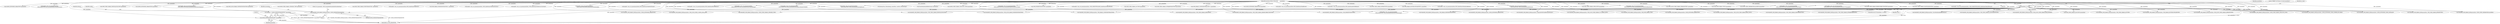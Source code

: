 digraph "0_Android_560ccdb509a7b86186fac0fce1b25bd9a3e6a6e8_7@pointer" {
"1002258" [label="(Call,*pParam = (QOMX_INDEXEXTRADATATYPE *)paramData)"];
"1002260" [label="(Call,(QOMX_INDEXEXTRADATATYPE *)paramData)"];
"1002252" [label="(Call,VALIDATE_OMX_PARAM_DATA(paramData, QOMX_INDEXEXTRADATATYPE))"];
"1000131" [label="(Call,paramData == NULL)"];
"1000112" [label="(MethodParameterIn,OMX_IN OMX_PTR        paramData)"];
"1002727" [label="(Call,(QOMX_VIDEO_HIERARCHICALLAYERS*)paramData)"];
"1002260" [label="(Call,(QOMX_INDEXEXTRADATATYPE *)paramData)"];
"1002721" [label="(Call,VALIDATE_OMX_PARAM_DATA(paramData, QOMX_VIDEO_HIERARCHICALLAYERS))"];
"1002254" [label="(Identifier,QOMX_INDEXEXTRADATATYPE)"];
"1000130" [label="(ControlStructure,if (paramData == NULL))"];
"1002084" [label="(Call,VALIDATE_OMX_PARAM_DATA(paramData, OMX_VIDEO_PARAM_INTRAREFRESHTYPE))"];
"1002792" [label="(Call,VALIDATE_OMX_PARAM_DATA(paramData, OMX_QCOM_VIDEO_PARAM_PERF_LEVEL))"];
"1000112" [label="(MethodParameterIn,OMX_IN OMX_PTR        paramData)"];
"1002549" [label="(Call,(QOMX_EXTNINDEX_PARAMTYPE*)paramData)"];
"1002252" [label="(Call,VALIDATE_OMX_PARAM_DATA(paramData, QOMX_INDEXEXTRADATATYPE))"];
"1002741" [label="(Call,handle->venc_set_param(paramData,\n (OMX_INDEXTYPE)OMX_QcomIndexHierarchicalStructure))"];
"1002054" [label="(Call,VALIDATE_OMX_PARAM_DATA(paramData, OMX_VIDEO_PARAM_ERRORCORRECTIONTYPE))"];
"1001246" [label="(Call,(OMX_VIDEO_PARAM_PROFILELEVELTYPE*)paramData)"];
"1002643" [label="(Call,(QOMX_EXTNINDEX_PARAMTYPE*)paramData)"];
"1002706" [label="(Call,handle->venc_set_param(paramData,\n                             (OMX_INDEXTYPE)OMX_QcomIndexParamH264AUDelimiter))"];
"1002483" [label="(Call,VALIDATE_OMX_PARAM_DATA(paramData, QOMX_VIDEO_PARAM_LTRMODE_TYPE))"];
"1001979" [label="(Call,(OMX_QCOM_PARAM_PORTDEFINITIONTYPE*)paramData)"];
"1000132" [label="(Identifier,paramData)"];
"1000886" [label="(Call,(OMX_VIDEO_PARAM_H263TYPE*)paramData)"];
"1002489" [label="(Call,(QOMX_VIDEO_PARAM_LTRMODE_TYPE*)paramData)"];
"1002543" [label="(Call,VALIDATE_OMX_PARAM_DATA(paramData, QOMX_EXTNINDEX_PARAMTYPE))"];
"1000558" [label="(Call,(OMX_VIDEO_PARAM_PORTFORMATTYPE *)paramData)"];
"1000893" [label="(Call,handle->venc_set_param(paramData,OMX_IndexParamVideoH263))"];
"1000552" [label="(Call,VALIDATE_OMX_PARAM_DATA(paramData, OMX_VIDEO_PARAM_PORTFORMATTYPE))"];
"1000177" [label="(Call,(OMX_PARAM_PORTDEFINITIONTYPE *) paramData)"];
"1001882" [label="(Call,handle->venc_set_param(paramData, OMX_IndexParamVideoQuantization))"];
"1002067" [label="(Call,handle->venc_set_param(paramData, OMX_IndexParamVideoErrorCorrection))"];
"1002258" [label="(Call,*pParam = (QOMX_INDEXEXTRADATATYPE *)paramData)"];
"1002851" [label="(Call,handle->venc_set_param(paramData,\n                             (OMX_INDEXTYPE)QOMX_IndexParamVideoInitialQp))"];
"1001240" [label="(Call,VALIDATE_OMX_PARAM_DATA(paramData, OMX_VIDEO_PARAM_PROFILELEVELTYPE))"];
"1001862" [label="(Call,VALIDATE_OMX_PARAM_DATA(paramData, OMX_VIDEO_PARAM_QUANTIZATIONTYPE))"];
"1001920" [label="(Call,VALIDATE_OMX_PARAM_DATA(paramData, OMX_QCOM_VIDEO_PARAM_QPRANGETYPE))"];
"1000575" [label="(Call,handle->venc_set_param(paramData,OMX_IndexParamVideoPortFormat))"];
"1000752" [label="(Call,VALIDATE_OMX_PARAM_DATA(paramData, OMX_VIDEO_PARAM_MPEG4TYPE))"];
"1000171" [label="(Call,VALIDATE_OMX_PARAM_DATA(paramData, OMX_PARAM_PORTDEFINITIONTYPE))"];
"1000451" [label="(Call,handle->venc_set_param(paramData,OMX_IndexParamPortDefinition))"];
"1001940" [label="(Call,handle->venc_set_param(paramData,\n (OMX_INDEXTYPE)OMX_QcomIndexParamVideoQPRange))"];
"1002686" [label="(Call,handle->venc_set_param(paramData,\n                             (OMX_INDEXTYPE)OMX_QcomIndexParamSequenceHeaderWithIDR))"];
"1002810" [label="(Call,VALIDATE_OMX_PARAM_DATA(paramData, OMX_QCOM_VIDEO_PARAM_VUI_TIMING_INFO))"];
"1001820" [label="(Call,VALIDATE_OMX_PARAM_DATA(paramData, OMX_PARAM_BUFFERSUPPLIERTYPE))"];
"1002833" [label="(Call,handle->venc_set_param(paramData,\n                             (OMX_INDEXTYPE) OMX_QcomIndexParamPeakBitrate))"];
"1002259" [label="(Identifier,pParam)"];
"1002861" [label="(Call,memcpy(&m_sParamInitqp, paramData, sizeof(m_sParamInitqp)))"];
"1002120" [label="(Call,(StoreMetaDataInBuffersParams*)paramData)"];
"1000136" [label="(Literal,\"ERROR: Get Param in Invalid paramData\")"];
"1002519" [label="(Call,(QOMX_VIDEO_PARAM_LTRCOUNT_TYPE*)paramData)"];
"1000131" [label="(Call,paramData == NULL)"];
"1002637" [label="(Call,VALIDATE_OMX_PARAM_DATA(paramData, QOMX_EXTNINDEX_PARAMTYPE))"];
"1002613" [label="(Call,handle->venc_set_param(paramData,\n (OMX_INDEXTYPE)OMX_QcomIndexEnableSliceDeliveryMode))"];
"1001786" [label="(Call,(OMX_PRIORITYMGMTTYPE*) paramData)"];
"1002595" [label="(Call,VALIDATE_OMX_PARAM_DATA(paramData, QOMX_EXTNINDEX_PARAMTYPE))"];
"1001504" [label="(Call,VALIDATE_OMX_PARAM_DATA(paramData, OMX_PARAM_COMPONENTROLETYPE))"];
"1002494" [label="(Call,handle->venc_set_param(paramData, (OMX_INDEXTYPE)QOMX_IndexParamVideoLTRMode))"];
"1000142" [label="(Identifier,m_state)"];
"1000929" [label="(Call,(OMX_VIDEO_PARAM_AVCTYPE*)paramData)"];
"1002092" [label="(Call,(OMX_VIDEO_PARAM_INTRAREFRESHTYPE*)paramData)"];
"1001510" [label="(Call,(OMX_PARAM_COMPONENTROLETYPE *) paramData)"];
"1000660" [label="(Call,VALIDATE_OMX_PARAM_DATA(paramData, OMX_PORT_PARAM_TYPE))"];
"1000923" [label="(Call,VALIDATE_OMX_PARAM_DATA(paramData, OMX_VIDEO_PARAM_AVCTYPE))"];
"1002601" [label="(Call,(QOMX_EXTNINDEX_PARAMTYPE*)paramData)"];
"1000687" [label="(Call,handle->venc_set_param(paramData,OMX_IndexParamVideoBitrate))"];
"1002701" [label="(Call,VALIDATE_OMX_PARAM_DATA(paramData, OMX_QCOM_VIDEO_CONFIG_H264_AUD))"];
"1002265" [label="(Identifier,enable)"];
"1000276" [label="(Call,handle->venc_set_param(paramData,OMX_IndexParamPortDefinition))"];
"1000680" [label="(Call,(OMX_VIDEO_PARAM_BITRATETYPE*)paramData)"];
"1001828" [label="(Call,(OMX_PARAM_BUFFERSUPPLIERTYPE*) paramData)"];
"1002262" [label="(Identifier,paramData)"];
"1001973" [label="(Call,VALIDATE_OMX_PARAM_DATA(paramData, OMX_QCOM_PARAM_PORTDEFINITIONTYPE))"];
"1002097" [label="(Call,handle->venc_set_param(paramData,OMX_IndexParamVideoIntraRefresh))"];
"1001769" [label="(Call,VALIDATE_OMX_PARAM_DATA(paramData, OMX_PRIORITYMGMTTYPE))"];
"1002872" [label="(Call,handle->venc_set_param(paramData,\n (OMX_INDEXTYPE) OMX_QcomIndexParamSetMVSearchrange))"];
"1002681" [label="(Call,VALIDATE_OMX_PARAM_DATA(paramData, PrependSPSPPSToIDRFramesParams))"];
"1002797" [label="(Call,handle->venc_set_param(paramData,\n                             (OMX_INDEXTYPE) OMX_QcomIndexParamPerfLevel))"];
"1002114" [label="(Call,VALIDATE_OMX_PARAM_DATA(paramData, StoreMetaDataInBuffersParams))"];
"1002828" [label="(Call,VALIDATE_OMX_PARAM_DATA(paramData, OMX_QCOM_VIDEO_PARAM_PEAK_BITRATE))"];
"1000758" [label="(Call,(OMX_VIDEO_PARAM_MPEG4TYPE*)paramData)"];
"1002251" [label="(Block,)"];
"1002890" [label="(Call,handle->venc_set_param(paramData,\n                          (OMX_INDEXTYPE)OMX_QcomIndexParamVideoHybridHierpMode))"];
"1002256" [label="(Literal,\"set_parameter: OMX_QcomIndexParamIndexExtraDataType\")"];
"1001928" [label="(Call,(OMX_QCOM_VIDEO_PARAM_QPRANGETYPE*) paramData)"];
"1002513" [label="(Call,VALIDATE_OMX_PARAM_DATA(paramData, QOMX_VIDEO_PARAM_LTRCOUNT_TYPE))"];
"1002885" [label="(Call,VALIDATE_OMX_PARAM_DATA(paramData, QOMX_EXTNINDEX_VIDEO_HYBRID_HP_MODE))"];
"1000666" [label="(Call,(OMX_PORT_PARAM_TYPE*)(paramData))"];
"1000133" [label="(Identifier,NULL)"];
"1002846" [label="(Call,VALIDATE_OMX_PARAM_DATA(paramData, QOMX_EXTNINDEX_VIDEO_INITIALQP))"];
"1002253" [label="(Identifier,paramData)"];
"1000674" [label="(Call,VALIDATE_OMX_PARAM_DATA(paramData, OMX_VIDEO_PARAM_BITRATETYPE))"];
"1002657" [label="(Call,handle->venc_set_param(paramData,\n (OMX_INDEXTYPE)OMX_QcomIndexEnableH263PlusPType))"];
"1002815" [label="(Call,handle->venc_set_param(paramData,\n                             (OMX_INDEXTYPE) OMX_QcomIndexParamH264VUITimingInfo))"];
"1002062" [label="(Call,(OMX_VIDEO_PARAM_ERRORCORRECTIONTYPE*)paramData)"];
"1002913" [label="(MethodReturn,OMX_ERRORTYPE)"];
"1001870" [label="(Call,(OMX_VIDEO_PARAM_QUANTIZATIONTYPE*) paramData)"];
"1002524" [label="(Call,handle->venc_set_param(paramData, (OMX_INDEXTYPE)QOMX_IndexParamVideoLTRCount))"];
"1002258" -> "1002251"  [label="AST: "];
"1002258" -> "1002260"  [label="CFG: "];
"1002259" -> "1002258"  [label="AST: "];
"1002260" -> "1002258"  [label="AST: "];
"1002265" -> "1002258"  [label="CFG: "];
"1002258" -> "1002913"  [label="DDG: (QOMX_INDEXEXTRADATATYPE *)paramData"];
"1002258" -> "1002913"  [label="DDG: pParam"];
"1002260" -> "1002258"  [label="DDG: paramData"];
"1002260" -> "1002262"  [label="CFG: "];
"1002261" -> "1002260"  [label="AST: "];
"1002262" -> "1002260"  [label="AST: "];
"1002260" -> "1002913"  [label="DDG: paramData"];
"1002252" -> "1002260"  [label="DDG: paramData"];
"1000112" -> "1002260"  [label="DDG: paramData"];
"1002252" -> "1002251"  [label="AST: "];
"1002252" -> "1002254"  [label="CFG: "];
"1002253" -> "1002252"  [label="AST: "];
"1002254" -> "1002252"  [label="AST: "];
"1002256" -> "1002252"  [label="CFG: "];
"1002252" -> "1002913"  [label="DDG: VALIDATE_OMX_PARAM_DATA(paramData, QOMX_INDEXEXTRADATATYPE)"];
"1002252" -> "1002913"  [label="DDG: QOMX_INDEXEXTRADATATYPE"];
"1000131" -> "1002252"  [label="DDG: paramData"];
"1000112" -> "1002252"  [label="DDG: paramData"];
"1000131" -> "1000130"  [label="AST: "];
"1000131" -> "1000133"  [label="CFG: "];
"1000132" -> "1000131"  [label="AST: "];
"1000133" -> "1000131"  [label="AST: "];
"1000136" -> "1000131"  [label="CFG: "];
"1000142" -> "1000131"  [label="CFG: "];
"1000131" -> "1002913"  [label="DDG: paramData"];
"1000131" -> "1002913"  [label="DDG: NULL"];
"1000131" -> "1002913"  [label="DDG: paramData == NULL"];
"1000112" -> "1000131"  [label="DDG: paramData"];
"1000131" -> "1000171"  [label="DDG: paramData"];
"1000131" -> "1000552"  [label="DDG: paramData"];
"1000131" -> "1000660"  [label="DDG: paramData"];
"1000131" -> "1000674"  [label="DDG: paramData"];
"1000131" -> "1000752"  [label="DDG: paramData"];
"1000131" -> "1000886"  [label="DDG: paramData"];
"1000131" -> "1000923"  [label="DDG: paramData"];
"1000131" -> "1001240"  [label="DDG: paramData"];
"1000131" -> "1001504"  [label="DDG: paramData"];
"1000131" -> "1001769"  [label="DDG: paramData"];
"1000131" -> "1001820"  [label="DDG: paramData"];
"1000131" -> "1001862"  [label="DDG: paramData"];
"1000131" -> "1001920"  [label="DDG: paramData"];
"1000131" -> "1001973"  [label="DDG: paramData"];
"1000131" -> "1002054"  [label="DDG: paramData"];
"1000131" -> "1002084"  [label="DDG: paramData"];
"1000131" -> "1002114"  [label="DDG: paramData"];
"1000131" -> "1002483"  [label="DDG: paramData"];
"1000131" -> "1002513"  [label="DDG: paramData"];
"1000131" -> "1002543"  [label="DDG: paramData"];
"1000131" -> "1002595"  [label="DDG: paramData"];
"1000131" -> "1002637"  [label="DDG: paramData"];
"1000131" -> "1002681"  [label="DDG: paramData"];
"1000131" -> "1002701"  [label="DDG: paramData"];
"1000131" -> "1002721"  [label="DDG: paramData"];
"1000131" -> "1002792"  [label="DDG: paramData"];
"1000131" -> "1002810"  [label="DDG: paramData"];
"1000131" -> "1002828"  [label="DDG: paramData"];
"1000131" -> "1002846"  [label="DDG: paramData"];
"1000131" -> "1002872"  [label="DDG: paramData"];
"1000131" -> "1002885"  [label="DDG: paramData"];
"1000112" -> "1000109"  [label="AST: "];
"1000112" -> "1002913"  [label="DDG: paramData"];
"1000112" -> "1000171"  [label="DDG: paramData"];
"1000112" -> "1000177"  [label="DDG: paramData"];
"1000112" -> "1000276"  [label="DDG: paramData"];
"1000112" -> "1000451"  [label="DDG: paramData"];
"1000112" -> "1000552"  [label="DDG: paramData"];
"1000112" -> "1000558"  [label="DDG: paramData"];
"1000112" -> "1000575"  [label="DDG: paramData"];
"1000112" -> "1000660"  [label="DDG: paramData"];
"1000112" -> "1000666"  [label="DDG: paramData"];
"1000112" -> "1000674"  [label="DDG: paramData"];
"1000112" -> "1000680"  [label="DDG: paramData"];
"1000112" -> "1000687"  [label="DDG: paramData"];
"1000112" -> "1000752"  [label="DDG: paramData"];
"1000112" -> "1000758"  [label="DDG: paramData"];
"1000112" -> "1000886"  [label="DDG: paramData"];
"1000112" -> "1000893"  [label="DDG: paramData"];
"1000112" -> "1000923"  [label="DDG: paramData"];
"1000112" -> "1000929"  [label="DDG: paramData"];
"1000112" -> "1001240"  [label="DDG: paramData"];
"1000112" -> "1001246"  [label="DDG: paramData"];
"1000112" -> "1001504"  [label="DDG: paramData"];
"1000112" -> "1001510"  [label="DDG: paramData"];
"1000112" -> "1001769"  [label="DDG: paramData"];
"1000112" -> "1001786"  [label="DDG: paramData"];
"1000112" -> "1001820"  [label="DDG: paramData"];
"1000112" -> "1001828"  [label="DDG: paramData"];
"1000112" -> "1001862"  [label="DDG: paramData"];
"1000112" -> "1001870"  [label="DDG: paramData"];
"1000112" -> "1001882"  [label="DDG: paramData"];
"1000112" -> "1001920"  [label="DDG: paramData"];
"1000112" -> "1001928"  [label="DDG: paramData"];
"1000112" -> "1001940"  [label="DDG: paramData"];
"1000112" -> "1001973"  [label="DDG: paramData"];
"1000112" -> "1001979"  [label="DDG: paramData"];
"1000112" -> "1002054"  [label="DDG: paramData"];
"1000112" -> "1002062"  [label="DDG: paramData"];
"1000112" -> "1002067"  [label="DDG: paramData"];
"1000112" -> "1002084"  [label="DDG: paramData"];
"1000112" -> "1002092"  [label="DDG: paramData"];
"1000112" -> "1002097"  [label="DDG: paramData"];
"1000112" -> "1002114"  [label="DDG: paramData"];
"1000112" -> "1002120"  [label="DDG: paramData"];
"1000112" -> "1002483"  [label="DDG: paramData"];
"1000112" -> "1002489"  [label="DDG: paramData"];
"1000112" -> "1002494"  [label="DDG: paramData"];
"1000112" -> "1002513"  [label="DDG: paramData"];
"1000112" -> "1002519"  [label="DDG: paramData"];
"1000112" -> "1002524"  [label="DDG: paramData"];
"1000112" -> "1002543"  [label="DDG: paramData"];
"1000112" -> "1002549"  [label="DDG: paramData"];
"1000112" -> "1002595"  [label="DDG: paramData"];
"1000112" -> "1002601"  [label="DDG: paramData"];
"1000112" -> "1002613"  [label="DDG: paramData"];
"1000112" -> "1002637"  [label="DDG: paramData"];
"1000112" -> "1002643"  [label="DDG: paramData"];
"1000112" -> "1002657"  [label="DDG: paramData"];
"1000112" -> "1002681"  [label="DDG: paramData"];
"1000112" -> "1002686"  [label="DDG: paramData"];
"1000112" -> "1002701"  [label="DDG: paramData"];
"1000112" -> "1002706"  [label="DDG: paramData"];
"1000112" -> "1002721"  [label="DDG: paramData"];
"1000112" -> "1002727"  [label="DDG: paramData"];
"1000112" -> "1002741"  [label="DDG: paramData"];
"1000112" -> "1002792"  [label="DDG: paramData"];
"1000112" -> "1002797"  [label="DDG: paramData"];
"1000112" -> "1002810"  [label="DDG: paramData"];
"1000112" -> "1002815"  [label="DDG: paramData"];
"1000112" -> "1002828"  [label="DDG: paramData"];
"1000112" -> "1002833"  [label="DDG: paramData"];
"1000112" -> "1002846"  [label="DDG: paramData"];
"1000112" -> "1002851"  [label="DDG: paramData"];
"1000112" -> "1002861"  [label="DDG: paramData"];
"1000112" -> "1002872"  [label="DDG: paramData"];
"1000112" -> "1002885"  [label="DDG: paramData"];
"1000112" -> "1002890"  [label="DDG: paramData"];
}
